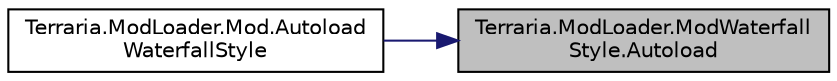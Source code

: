 digraph "Terraria.ModLoader.ModWaterfallStyle.Autoload"
{
 // LATEX_PDF_SIZE
  edge [fontname="Helvetica",fontsize="10",labelfontname="Helvetica",labelfontsize="10"];
  node [fontname="Helvetica",fontsize="10",shape=record];
  rankdir="RL";
  Node1 [label="Terraria.ModLoader.ModWaterfall\lStyle.Autoload",height=0.2,width=0.4,color="black", fillcolor="grey75", style="filled", fontcolor="black",tooltip="Allows you to automatically add a ModWaterfallStyle instead of using Mod.AddWaterfallStyle...."];
  Node1 -> Node2 [dir="back",color="midnightblue",fontsize="10",style="solid",fontname="Helvetica"];
  Node2 [label="Terraria.ModLoader.Mod.Autoload\lWaterfallStyle",height=0.2,width=0.4,color="black", fillcolor="white", style="filled",URL="$class_terraria_1_1_mod_loader_1_1_mod.html#ae417e8b874500fde043e452c5834f59e",tooltip=" "];
}
